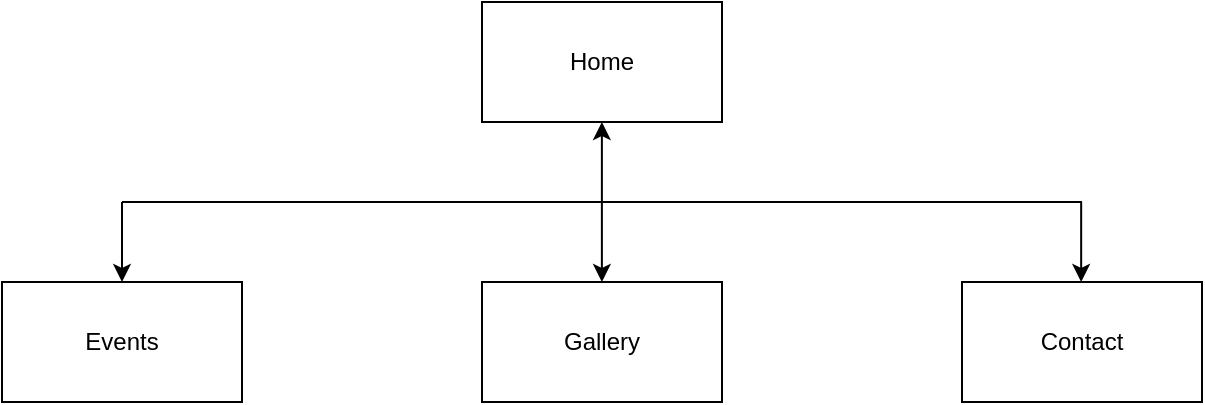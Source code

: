 <mxfile version="17.4.0" type="device"><diagram name="Page-1" id="97916047-d0de-89f5-080d-49f4d83e522f"><mxGraphModel dx="237" dy="136" grid="1" gridSize="10" guides="1" tooltips="1" connect="1" arrows="1" fold="1" page="1" pageScale="1.5" pageWidth="1169" pageHeight="827" background="none" math="0" shadow="0"><root><mxCell id="0"/><mxCell id="1" parent="0"/><mxCell id="PtkoZmlgISRYMUfmOnMV-55" value="Home" style="rounded=0;whiteSpace=wrap;html=1;" parent="1" vertex="1"><mxGeometry x="780" y="160" width="120" height="60" as="geometry"/></mxCell><mxCell id="PtkoZmlgISRYMUfmOnMV-60" value="Contact" style="rounded=0;whiteSpace=wrap;html=1;" parent="1" vertex="1"><mxGeometry x="1020" y="300" width="120" height="60" as="geometry"/></mxCell><mxCell id="PtkoZmlgISRYMUfmOnMV-61" value="Gallery" style="rounded=0;whiteSpace=wrap;html=1;" parent="1" vertex="1"><mxGeometry x="780" y="300" width="120" height="60" as="geometry"/></mxCell><mxCell id="PtkoZmlgISRYMUfmOnMV-63" value="Events" style="rounded=0;whiteSpace=wrap;html=1;" parent="1" vertex="1"><mxGeometry x="540" y="300" width="120" height="60" as="geometry"/></mxCell><mxCell id="PtkoZmlgISRYMUfmOnMV-66" value="" style="endArrow=classic;html=1;rounded=0;" parent="1" edge="1"><mxGeometry width="50" height="50" relative="1" as="geometry"><mxPoint x="839.94" y="260" as="sourcePoint"/><mxPoint x="839.94" y="220" as="targetPoint"/><Array as="points"><mxPoint x="839.94" y="250"/></Array></mxGeometry></mxCell><mxCell id="PtkoZmlgISRYMUfmOnMV-67" value="" style="endArrow=none;html=1;rounded=0;" parent="1" edge="1"><mxGeometry width="50" height="50" relative="1" as="geometry"><mxPoint x="600" y="260" as="sourcePoint"/><mxPoint x="1080" y="260" as="targetPoint"/></mxGeometry></mxCell><mxCell id="PtkoZmlgISRYMUfmOnMV-68" value="" style="endArrow=classic;html=1;rounded=0;entryX=0.5;entryY=0;entryDx=0;entryDy=0;" parent="1" target="PtkoZmlgISRYMUfmOnMV-63" edge="1"><mxGeometry width="50" height="50" relative="1" as="geometry"><mxPoint x="600" y="260" as="sourcePoint"/><mxPoint x="850" y="270" as="targetPoint"/></mxGeometry></mxCell><mxCell id="PtkoZmlgISRYMUfmOnMV-70" value="" style="endArrow=classic;html=1;rounded=0;entryX=0.5;entryY=0;entryDx=0;entryDy=0;" parent="1" edge="1"><mxGeometry width="50" height="50" relative="1" as="geometry"><mxPoint x="839.94" y="260" as="sourcePoint"/><mxPoint x="839.94" y="300" as="targetPoint"/></mxGeometry></mxCell><mxCell id="PtkoZmlgISRYMUfmOnMV-71" value="" style="endArrow=classic;html=1;rounded=0;entryX=0.5;entryY=0;entryDx=0;entryDy=0;" parent="1" edge="1"><mxGeometry width="50" height="50" relative="1" as="geometry"><mxPoint x="1079.58" y="260" as="sourcePoint"/><mxPoint x="1079.58" y="300" as="targetPoint"/></mxGeometry></mxCell></root></mxGraphModel></diagram></mxfile>